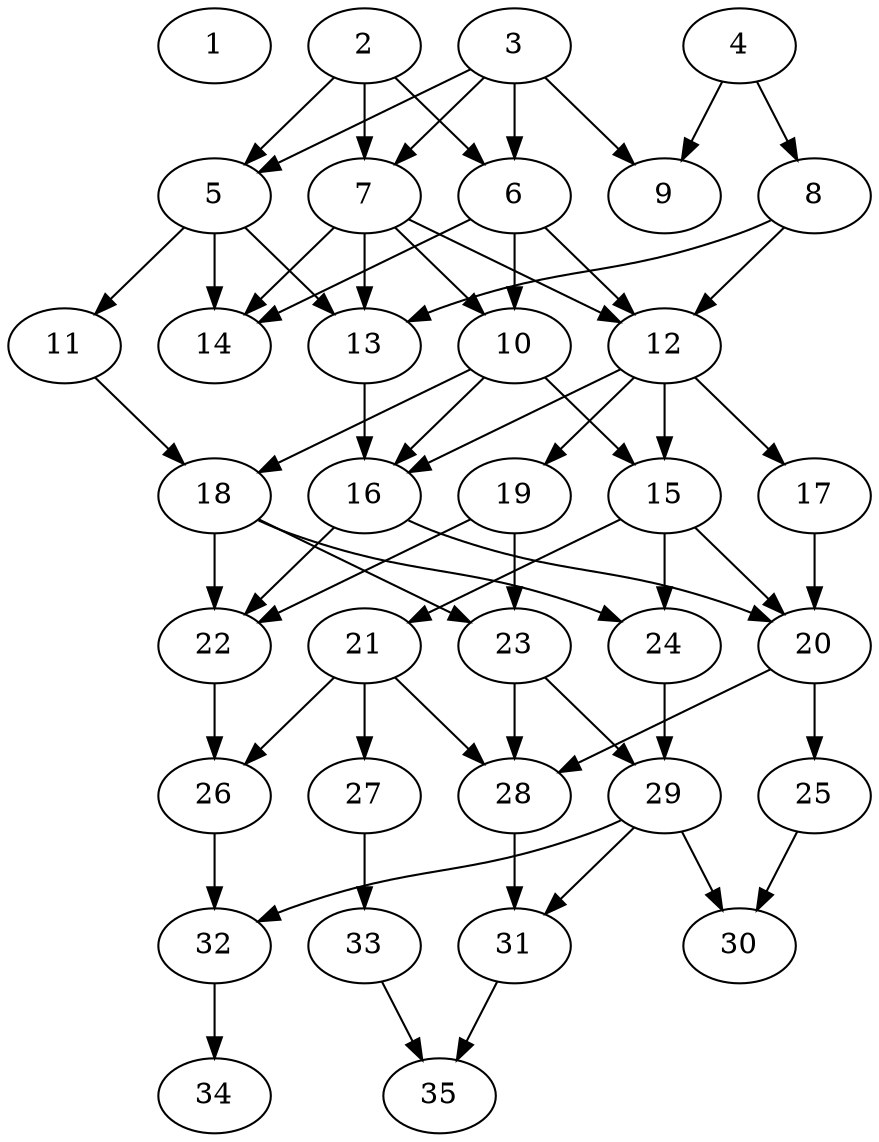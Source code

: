 // DAG automatically generated by daggen at Thu Oct  3 14:05:36 2019
// ./daggen --dot -n 35 --ccr 0.3 --fat 0.5 --regular 0.9 --density 0.5 --mindata 5242880 --maxdata 52428800 
digraph G {
  1 [size="170765653", alpha="0.19", expect_size="51229696"] 
  2 [size="55091200", alpha="0.17", expect_size="16527360"] 
  2 -> 5 [size ="16527360"]
  2 -> 6 [size ="16527360"]
  2 -> 7 [size ="16527360"]
  3 [size="106557440", alpha="0.05", expect_size="31967232"] 
  3 -> 5 [size ="31967232"]
  3 -> 6 [size ="31967232"]
  3 -> 7 [size ="31967232"]
  3 -> 9 [size ="31967232"]
  4 [size="61682347", alpha="0.07", expect_size="18504704"] 
  4 -> 8 [size ="18504704"]
  4 -> 9 [size ="18504704"]
  5 [size="36833280", alpha="0.01", expect_size="11049984"] 
  5 -> 11 [size ="11049984"]
  5 -> 13 [size ="11049984"]
  5 -> 14 [size ="11049984"]
  6 [size="165184853", alpha="0.13", expect_size="49555456"] 
  6 -> 10 [size ="49555456"]
  6 -> 12 [size ="49555456"]
  6 -> 14 [size ="49555456"]
  7 [size="162795520", alpha="0.08", expect_size="48838656"] 
  7 -> 10 [size ="48838656"]
  7 -> 12 [size ="48838656"]
  7 -> 13 [size ="48838656"]
  7 -> 14 [size ="48838656"]
  8 [size="80670720", alpha="0.14", expect_size="24201216"] 
  8 -> 12 [size ="24201216"]
  8 -> 13 [size ="24201216"]
  9 [size="52708693", alpha="0.07", expect_size="15812608"] 
  10 [size="131399680", alpha="0.11", expect_size="39419904"] 
  10 -> 15 [size ="39419904"]
  10 -> 16 [size ="39419904"]
  10 -> 18 [size ="39419904"]
  11 [size="89323520", alpha="0.03", expect_size="26797056"] 
  11 -> 18 [size ="26797056"]
  12 [size="84930560", alpha="0.03", expect_size="25479168"] 
  12 -> 15 [size ="25479168"]
  12 -> 16 [size ="25479168"]
  12 -> 17 [size ="25479168"]
  12 -> 19 [size ="25479168"]
  13 [size="61771093", alpha="0.16", expect_size="18531328"] 
  13 -> 16 [size ="18531328"]
  14 [size="97355093", alpha="0.12", expect_size="29206528"] 
  15 [size="149882880", alpha="0.05", expect_size="44964864"] 
  15 -> 20 [size ="44964864"]
  15 -> 21 [size ="44964864"]
  15 -> 24 [size ="44964864"]
  16 [size="157641387", alpha="0.02", expect_size="47292416"] 
  16 -> 20 [size ="47292416"]
  16 -> 22 [size ="47292416"]
  17 [size="105175040", alpha="0.12", expect_size="31552512"] 
  17 -> 20 [size ="31552512"]
  18 [size="170444800", alpha="0.13", expect_size="51133440"] 
  18 -> 22 [size ="51133440"]
  18 -> 23 [size ="51133440"]
  18 -> 24 [size ="51133440"]
  19 [size="120166400", alpha="0.10", expect_size="36049920"] 
  19 -> 22 [size ="36049920"]
  19 -> 23 [size ="36049920"]
  20 [size="21483520", alpha="0.05", expect_size="6445056"] 
  20 -> 25 [size ="6445056"]
  20 -> 28 [size ="6445056"]
  21 [size="108055893", alpha="0.19", expect_size="32416768"] 
  21 -> 26 [size ="32416768"]
  21 -> 27 [size ="32416768"]
  21 -> 28 [size ="32416768"]
  22 [size="135345493", alpha="0.18", expect_size="40603648"] 
  22 -> 26 [size ="40603648"]
  23 [size="159880533", alpha="0.09", expect_size="47964160"] 
  23 -> 28 [size ="47964160"]
  23 -> 29 [size ="47964160"]
  24 [size="131246080", alpha="0.05", expect_size="39373824"] 
  24 -> 29 [size ="39373824"]
  25 [size="68065280", alpha="0.04", expect_size="20419584"] 
  25 -> 30 [size ="20419584"]
  26 [size="109469013", alpha="0.01", expect_size="32840704"] 
  26 -> 32 [size ="32840704"]
  27 [size="124689067", alpha="0.17", expect_size="37406720"] 
  27 -> 33 [size ="37406720"]
  28 [size="61573120", alpha="0.01", expect_size="18471936"] 
  28 -> 31 [size ="18471936"]
  29 [size="161850027", alpha="0.09", expect_size="48555008"] 
  29 -> 30 [size ="48555008"]
  29 -> 31 [size ="48555008"]
  29 -> 32 [size ="48555008"]
  30 [size="81937067", alpha="0.12", expect_size="24581120"] 
  31 [size="119480320", alpha="0.04", expect_size="35844096"] 
  31 -> 35 [size ="35844096"]
  32 [size="113203200", alpha="0.05", expect_size="33960960"] 
  32 -> 34 [size ="33960960"]
  33 [size="100717227", alpha="0.11", expect_size="30215168"] 
  33 -> 35 [size ="30215168"]
  34 [size="171110400", alpha="0.07", expect_size="51333120"] 
  35 [size="54016000", alpha="0.01", expect_size="16204800"] 
}
